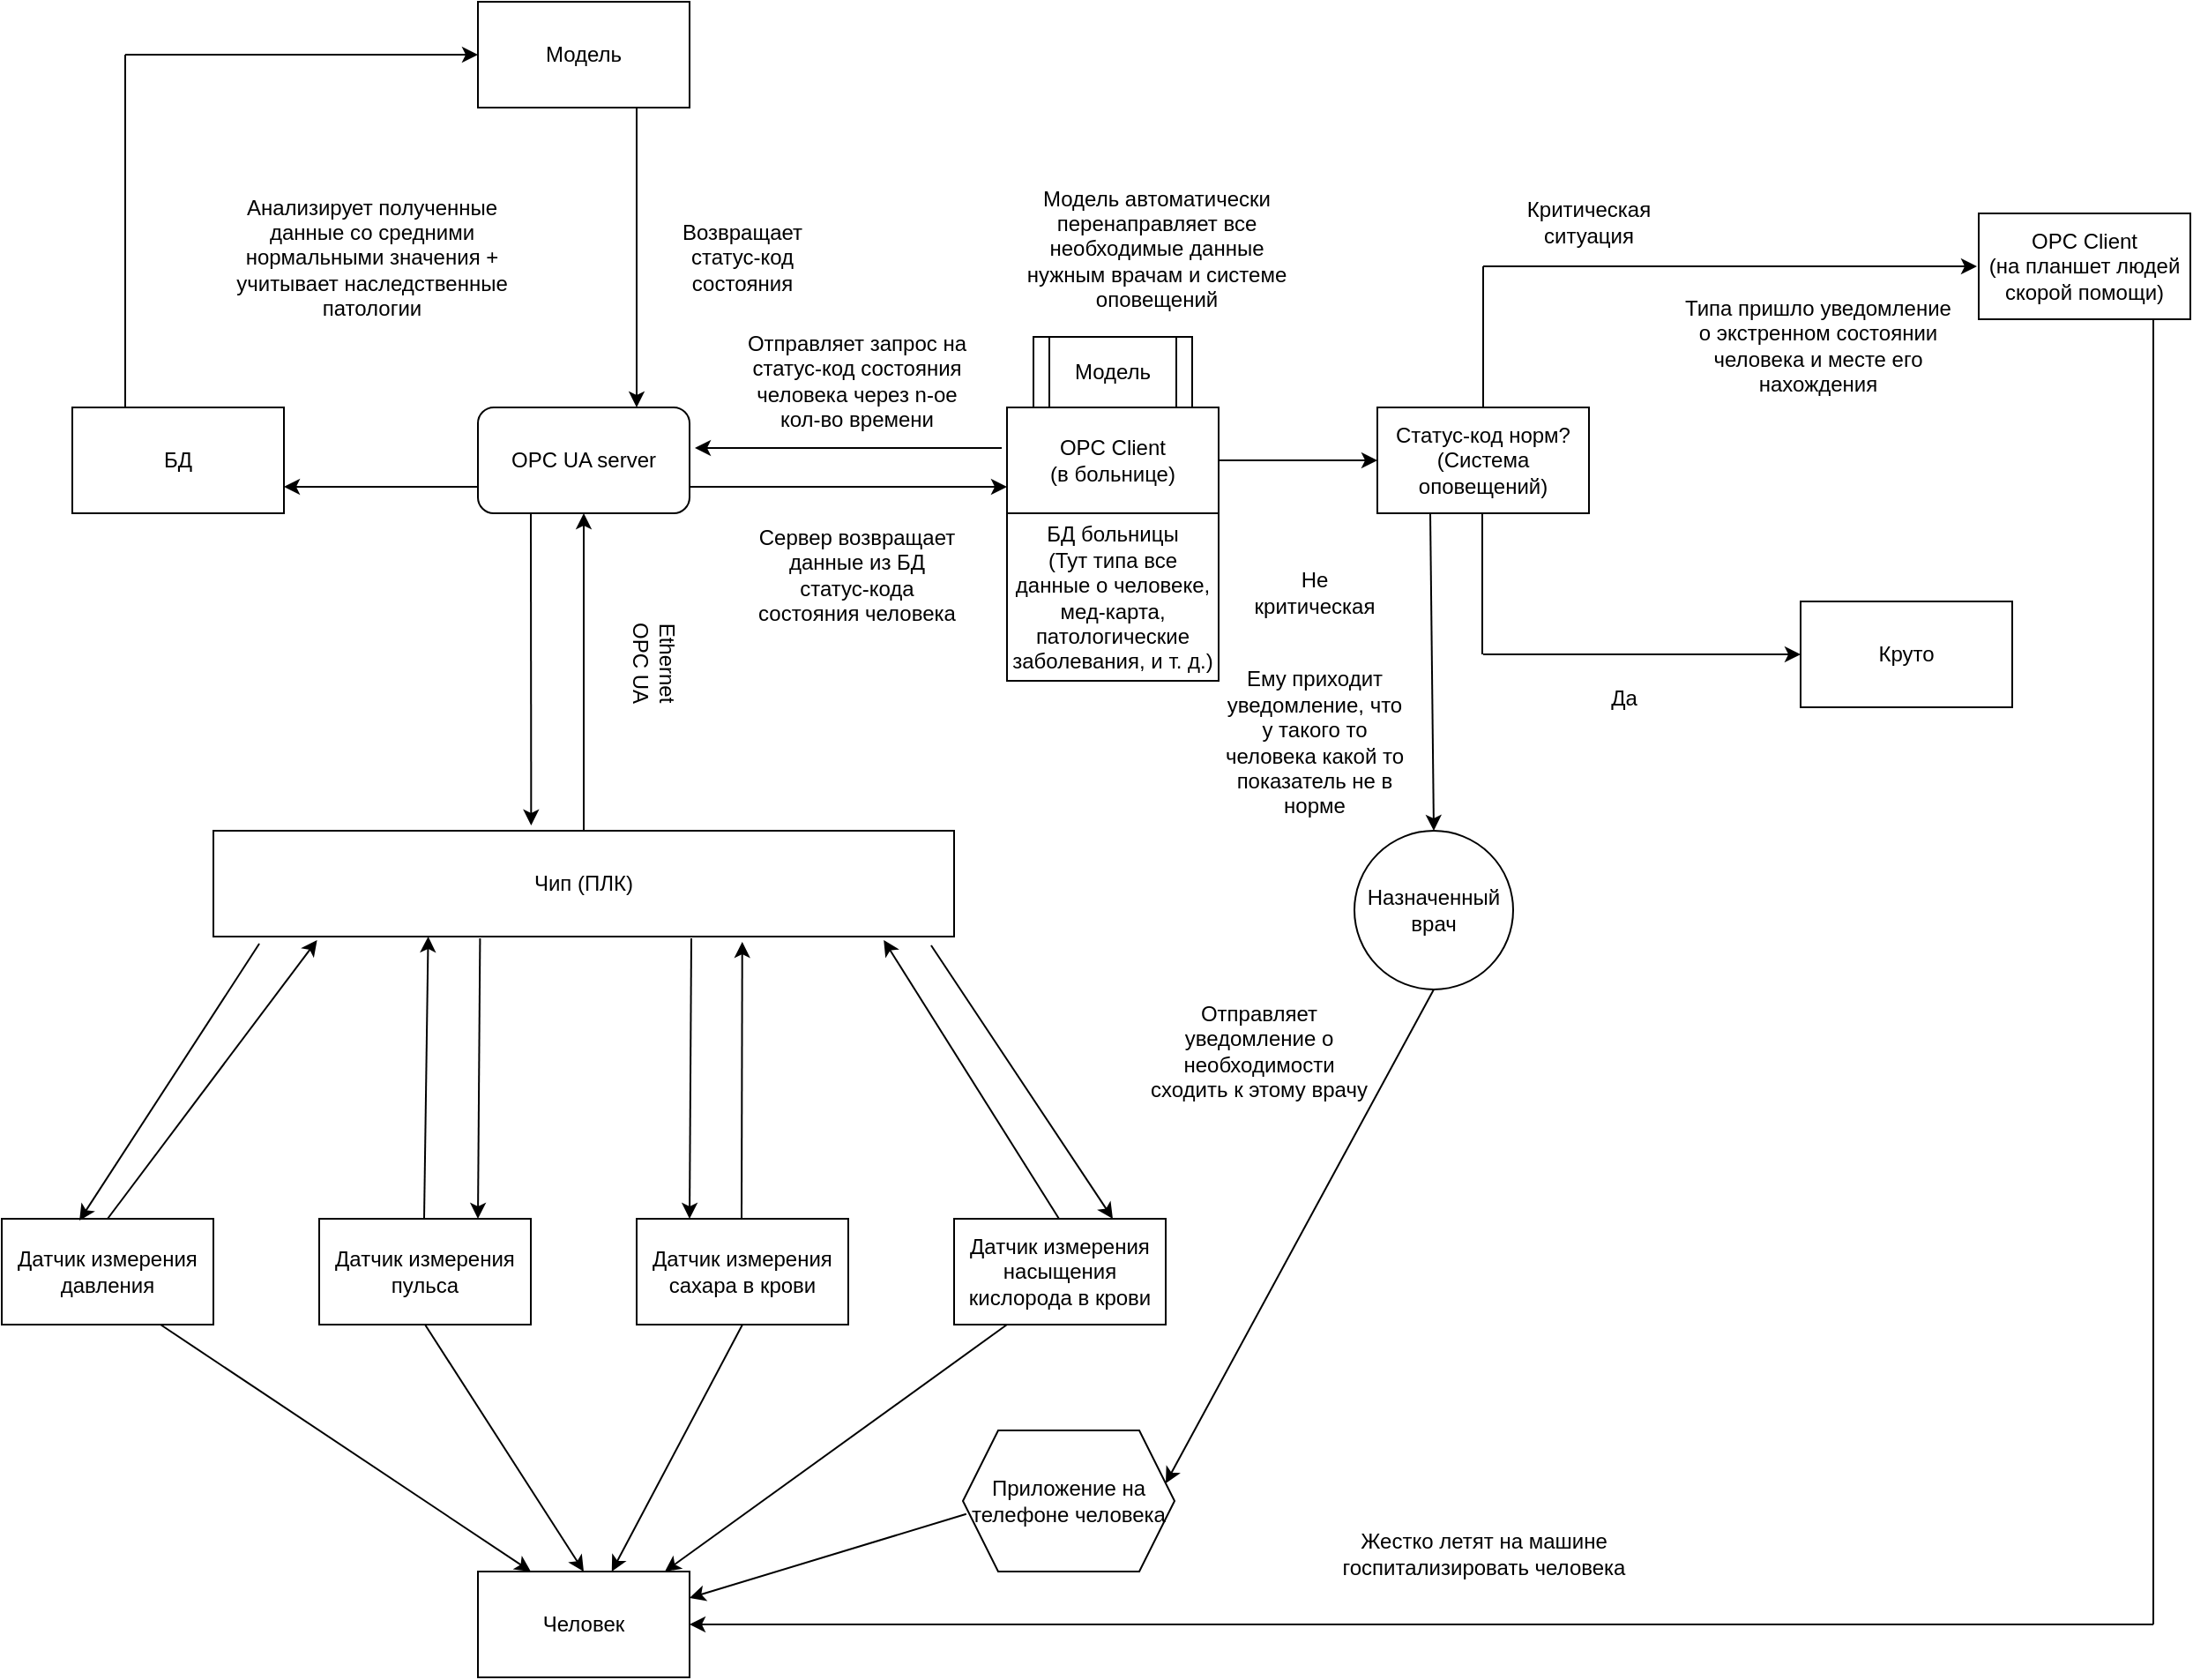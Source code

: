 <mxfile version="24.7.17">
  <diagram name="Страница — 1" id="6XMBp9L1VfkE9mPxl_Xd">
    <mxGraphModel dx="1247" dy="1850" grid="1" gridSize="10" guides="1" tooltips="1" connect="1" arrows="1" fold="1" page="1" pageScale="1" pageWidth="827" pageHeight="1169" math="0" shadow="0">
      <root>
        <mxCell id="0" />
        <mxCell id="1" parent="0" />
        <mxCell id="MZRtLLLQU-P84oF59TfC-1" value="Датчик измерения&lt;div&gt;давления&lt;/div&gt;" style="rounded=0;whiteSpace=wrap;html=1;" parent="1" vertex="1">
          <mxGeometry x="60" y="680" width="120" height="60" as="geometry" />
        </mxCell>
        <mxCell id="MZRtLLLQU-P84oF59TfC-2" value="Датчик измерения&lt;div&gt;пульса&lt;/div&gt;" style="rounded=0;whiteSpace=wrap;html=1;" parent="1" vertex="1">
          <mxGeometry x="240" y="680" width="120" height="60" as="geometry" />
        </mxCell>
        <mxCell id="MZRtLLLQU-P84oF59TfC-3" value="Датчик измерения сахара в крови" style="rounded=0;whiteSpace=wrap;html=1;" parent="1" vertex="1">
          <mxGeometry x="420" y="680" width="120" height="60" as="geometry" />
        </mxCell>
        <mxCell id="MZRtLLLQU-P84oF59TfC-4" value="Датчик измерения насыщения кислорода в крови" style="rounded=0;whiteSpace=wrap;html=1;" parent="1" vertex="1">
          <mxGeometry x="600" y="680" width="120" height="60" as="geometry" />
        </mxCell>
        <mxCell id="MZRtLLLQU-P84oF59TfC-5" value="" style="endArrow=classic;html=1;rounded=0;exitX=0.5;exitY=0;exitDx=0;exitDy=0;entryX=0.14;entryY=1.033;entryDx=0;entryDy=0;entryPerimeter=0;" parent="1" source="MZRtLLLQU-P84oF59TfC-1" target="MZRtLLLQU-P84oF59TfC-9" edge="1">
          <mxGeometry width="50" height="50" relative="1" as="geometry">
            <mxPoint x="420" y="560" as="sourcePoint" />
            <mxPoint x="280" y="520" as="targetPoint" />
          </mxGeometry>
        </mxCell>
        <mxCell id="MZRtLLLQU-P84oF59TfC-6" value="" style="endArrow=classic;html=1;rounded=0;exitX=0.5;exitY=0;exitDx=0;exitDy=0;entryX=0.29;entryY=1;entryDx=0;entryDy=0;entryPerimeter=0;" parent="1" target="MZRtLLLQU-P84oF59TfC-9" edge="1">
          <mxGeometry width="50" height="50" relative="1" as="geometry">
            <mxPoint x="299.5" y="680" as="sourcePoint" />
            <mxPoint x="299.5" y="600" as="targetPoint" />
          </mxGeometry>
        </mxCell>
        <mxCell id="MZRtLLLQU-P84oF59TfC-7" value="" style="endArrow=classic;html=1;rounded=0;exitX=0.5;exitY=0;exitDx=0;exitDy=0;entryX=0.714;entryY=1.05;entryDx=0;entryDy=0;entryPerimeter=0;" parent="1" target="MZRtLLLQU-P84oF59TfC-9" edge="1">
          <mxGeometry width="50" height="50" relative="1" as="geometry">
            <mxPoint x="479.5" y="680" as="sourcePoint" />
            <mxPoint x="479.5" y="600" as="targetPoint" />
          </mxGeometry>
        </mxCell>
        <mxCell id="MZRtLLLQU-P84oF59TfC-8" value="" style="endArrow=classic;html=1;rounded=0;exitX=0.5;exitY=0;exitDx=0;exitDy=0;entryX=0.905;entryY=1.033;entryDx=0;entryDy=0;entryPerimeter=0;" parent="1" target="MZRtLLLQU-P84oF59TfC-9" edge="1">
          <mxGeometry width="50" height="50" relative="1" as="geometry">
            <mxPoint x="659.5" y="680" as="sourcePoint" />
            <mxPoint x="659.5" y="600" as="targetPoint" />
          </mxGeometry>
        </mxCell>
        <mxCell id="MZRtLLLQU-P84oF59TfC-9" value="Чип (ПЛК)" style="rounded=0;whiteSpace=wrap;html=1;" parent="1" vertex="1">
          <mxGeometry x="180" y="460" width="420" height="60" as="geometry" />
        </mxCell>
        <mxCell id="MZRtLLLQU-P84oF59TfC-11" value="" style="endArrow=classic;html=1;rounded=0;exitX=0.5;exitY=0;exitDx=0;exitDy=0;entryX=0.5;entryY=1;entryDx=0;entryDy=0;" parent="1" source="MZRtLLLQU-P84oF59TfC-9" edge="1">
          <mxGeometry width="50" height="50" relative="1" as="geometry">
            <mxPoint x="370" y="400" as="sourcePoint" />
            <mxPoint x="390" y="280" as="targetPoint" />
          </mxGeometry>
        </mxCell>
        <mxCell id="MZRtLLLQU-P84oF59TfC-12" value="Ethernet OPC UA" style="text;html=1;align=center;verticalAlign=middle;whiteSpace=wrap;rounded=0;rotation=90;" parent="1" vertex="1">
          <mxGeometry x="400" y="350" width="60" height="30" as="geometry" />
        </mxCell>
        <mxCell id="MZRtLLLQU-P84oF59TfC-14" value="Модель" style="rounded=0;whiteSpace=wrap;html=1;" parent="1" vertex="1">
          <mxGeometry x="330" y="-10" width="120" height="60" as="geometry" />
        </mxCell>
        <mxCell id="MZRtLLLQU-P84oF59TfC-15" value="" style="endArrow=classic;html=1;rounded=0;entryX=0;entryY=0.5;entryDx=0;entryDy=0;" parent="1" target="MZRtLLLQU-P84oF59TfC-14" edge="1">
          <mxGeometry width="50" height="50" relative="1" as="geometry">
            <mxPoint x="130" y="20" as="sourcePoint" />
            <mxPoint x="210" y="-65" as="targetPoint" />
          </mxGeometry>
        </mxCell>
        <mxCell id="MZRtLLLQU-P84oF59TfC-16" value="Анализирует полученные данные со средними нормальными значения + учитывает наследственные патологии" style="text;html=1;align=center;verticalAlign=middle;whiteSpace=wrap;rounded=0;rotation=0;" parent="1" vertex="1">
          <mxGeometry x="190" y="90" width="160" height="90" as="geometry" />
        </mxCell>
        <mxCell id="MZRtLLLQU-P84oF59TfC-18" value="" style="endArrow=classic;html=1;rounded=0;exitX=0.75;exitY=1;exitDx=0;exitDy=0;entryX=0.75;entryY=0;entryDx=0;entryDy=0;" parent="1" source="MZRtLLLQU-P84oF59TfC-14" edge="1">
          <mxGeometry width="50" height="50" relative="1" as="geometry">
            <mxPoint x="470" y="380" as="sourcePoint" />
            <mxPoint x="420" y="220" as="targetPoint" />
          </mxGeometry>
        </mxCell>
        <mxCell id="MZRtLLLQU-P84oF59TfC-19" value="Возвращает статус-код состояния" style="text;html=1;align=center;verticalAlign=middle;whiteSpace=wrap;rounded=0;" parent="1" vertex="1">
          <mxGeometry x="450" y="120" width="60" height="30" as="geometry" />
        </mxCell>
        <mxCell id="MZRtLLLQU-P84oF59TfC-20" value="" style="endArrow=classic;html=1;rounded=0;entryX=0.367;entryY=0.017;entryDx=0;entryDy=0;entryPerimeter=0;exitX=0.062;exitY=1.067;exitDx=0;exitDy=0;exitPerimeter=0;" parent="1" source="MZRtLLLQU-P84oF59TfC-9" target="MZRtLLLQU-P84oF59TfC-1" edge="1">
          <mxGeometry width="50" height="50" relative="1" as="geometry">
            <mxPoint x="50" y="480" as="sourcePoint" />
            <mxPoint x="209" y="520" as="targetPoint" />
          </mxGeometry>
        </mxCell>
        <mxCell id="MZRtLLLQU-P84oF59TfC-21" value="" style="endArrow=classic;html=1;rounded=0;exitX=0.36;exitY=1.017;exitDx=0;exitDy=0;entryX=0.75;entryY=0;entryDx=0;entryDy=0;exitPerimeter=0;" parent="1" source="MZRtLLLQU-P84oF59TfC-9" target="MZRtLLLQU-P84oF59TfC-2" edge="1">
          <mxGeometry width="50" height="50" relative="1" as="geometry">
            <mxPoint x="420" y="690" as="sourcePoint" />
            <mxPoint x="422.5" y="530" as="targetPoint" />
          </mxGeometry>
        </mxCell>
        <mxCell id="MZRtLLLQU-P84oF59TfC-22" value="" style="endArrow=classic;html=1;rounded=0;exitX=0.36;exitY=1.017;exitDx=0;exitDy=0;entryX=0.75;entryY=0;entryDx=0;entryDy=0;exitPerimeter=0;" parent="1" edge="1">
          <mxGeometry width="50" height="50" relative="1" as="geometry">
            <mxPoint x="451" y="521" as="sourcePoint" />
            <mxPoint x="450" y="680" as="targetPoint" />
          </mxGeometry>
        </mxCell>
        <mxCell id="MZRtLLLQU-P84oF59TfC-23" value="" style="endArrow=classic;html=1;rounded=0;entryX=0.75;entryY=0;entryDx=0;entryDy=0;exitX=0.969;exitY=1.083;exitDx=0;exitDy=0;exitPerimeter=0;" parent="1" source="MZRtLLLQU-P84oF59TfC-9" target="MZRtLLLQU-P84oF59TfC-4" edge="1">
          <mxGeometry width="50" height="50" relative="1" as="geometry">
            <mxPoint x="732" y="506" as="sourcePoint" />
            <mxPoint x="630" y="663" as="targetPoint" />
          </mxGeometry>
        </mxCell>
        <mxCell id="MZRtLLLQU-P84oF59TfC-26" value="БД" style="rounded=0;whiteSpace=wrap;html=1;" parent="1" vertex="1">
          <mxGeometry x="100" y="220" width="120" height="60" as="geometry" />
        </mxCell>
        <mxCell id="MZRtLLLQU-P84oF59TfC-27" value="OPC UA server" style="rounded=1;whiteSpace=wrap;html=1;" parent="1" vertex="1">
          <mxGeometry x="330" y="220" width="120" height="60" as="geometry" />
        </mxCell>
        <mxCell id="MZRtLLLQU-P84oF59TfC-28" value="" style="endArrow=classic;html=1;rounded=0;entryX=1;entryY=0.75;entryDx=0;entryDy=0;exitX=0;exitY=0.75;exitDx=0;exitDy=0;" parent="1" source="MZRtLLLQU-P84oF59TfC-27" target="MZRtLLLQU-P84oF59TfC-26" edge="1">
          <mxGeometry width="50" height="50" relative="1" as="geometry">
            <mxPoint x="260" y="350" as="sourcePoint" />
            <mxPoint x="310" y="300" as="targetPoint" />
          </mxGeometry>
        </mxCell>
        <mxCell id="MZRtLLLQU-P84oF59TfC-31" value="" style="endArrow=none;html=1;rounded=0;exitX=0.25;exitY=0;exitDx=0;exitDy=0;" parent="1" source="MZRtLLLQU-P84oF59TfC-26" edge="1">
          <mxGeometry width="50" height="50" relative="1" as="geometry">
            <mxPoint x="130" y="210" as="sourcePoint" />
            <mxPoint x="130" y="20" as="targetPoint" />
          </mxGeometry>
        </mxCell>
        <mxCell id="MZRtLLLQU-P84oF59TfC-32" value="OPC Client&lt;div&gt;(в больнице)&lt;/div&gt;" style="rounded=0;whiteSpace=wrap;html=1;" parent="1" vertex="1">
          <mxGeometry x="630" y="220" width="120" height="60" as="geometry" />
        </mxCell>
        <mxCell id="MZRtLLLQU-P84oF59TfC-34" value="" style="endArrow=classic;html=1;rounded=0;exitX=-0.025;exitY=0.383;exitDx=0;exitDy=0;exitPerimeter=0;entryX=1.025;entryY=0.383;entryDx=0;entryDy=0;entryPerimeter=0;" parent="1" source="MZRtLLLQU-P84oF59TfC-32" target="MZRtLLLQU-P84oF59TfC-27" edge="1">
          <mxGeometry width="50" height="50" relative="1" as="geometry">
            <mxPoint x="480" y="230" as="sourcePoint" />
            <mxPoint x="530" y="180" as="targetPoint" />
          </mxGeometry>
        </mxCell>
        <mxCell id="MZRtLLLQU-P84oF59TfC-35" value="Отправляет запрос на статус-код состояния человека через n-ое кол-во времени" style="text;html=1;align=center;verticalAlign=middle;whiteSpace=wrap;rounded=0;" parent="1" vertex="1">
          <mxGeometry x="480" y="180" width="130" height="50" as="geometry" />
        </mxCell>
        <mxCell id="MZRtLLLQU-P84oF59TfC-36" value="" style="endArrow=classic;html=1;rounded=0;exitX=0.25;exitY=1;exitDx=0;exitDy=0;entryX=0.429;entryY=-0.05;entryDx=0;entryDy=0;entryPerimeter=0;" parent="1" source="MZRtLLLQU-P84oF59TfC-27" target="MZRtLLLQU-P84oF59TfC-9" edge="1">
          <mxGeometry width="50" height="50" relative="1" as="geometry">
            <mxPoint x="314" y="380" as="sourcePoint" />
            <mxPoint x="140" y="380" as="targetPoint" />
          </mxGeometry>
        </mxCell>
        <mxCell id="MZRtLLLQU-P84oF59TfC-37" value="" style="endArrow=classic;html=1;rounded=0;entryX=0;entryY=0.75;entryDx=0;entryDy=0;exitX=1;exitY=0.75;exitDx=0;exitDy=0;" parent="1" source="MZRtLLLQU-P84oF59TfC-27" target="MZRtLLLQU-P84oF59TfC-32" edge="1">
          <mxGeometry width="50" height="50" relative="1" as="geometry">
            <mxPoint x="570" y="300" as="sourcePoint" />
            <mxPoint x="460" y="300" as="targetPoint" />
          </mxGeometry>
        </mxCell>
        <mxCell id="MZRtLLLQU-P84oF59TfC-38" value="Сервер возвращает данные из БД статус-кода состояния человека" style="text;html=1;align=center;verticalAlign=middle;whiteSpace=wrap;rounded=0;" parent="1" vertex="1">
          <mxGeometry x="485" y="270" width="120" height="90" as="geometry" />
        </mxCell>
        <mxCell id="MZRtLLLQU-P84oF59TfC-45" value="Статус-код норм?&lt;div&gt;(Система оповещений)&lt;/div&gt;" style="rounded=0;whiteSpace=wrap;html=1;" parent="1" vertex="1">
          <mxGeometry x="840" y="220" width="120" height="60" as="geometry" />
        </mxCell>
        <mxCell id="MZRtLLLQU-P84oF59TfC-46" value="" style="endArrow=none;html=1;rounded=0;" parent="1" edge="1">
          <mxGeometry width="50" height="50" relative="1" as="geometry">
            <mxPoint x="900" y="220" as="sourcePoint" />
            <mxPoint x="900" y="140" as="targetPoint" />
          </mxGeometry>
        </mxCell>
        <mxCell id="MZRtLLLQU-P84oF59TfC-47" value="" style="endArrow=classic;html=1;rounded=0;" parent="1" edge="1">
          <mxGeometry width="50" height="50" relative="1" as="geometry">
            <mxPoint x="900" y="140" as="sourcePoint" />
            <mxPoint x="1180" y="140" as="targetPoint" />
          </mxGeometry>
        </mxCell>
        <mxCell id="MZRtLLLQU-P84oF59TfC-48" value="" style="endArrow=none;html=1;rounded=0;" parent="1" edge="1">
          <mxGeometry width="50" height="50" relative="1" as="geometry">
            <mxPoint x="899.5" y="360" as="sourcePoint" />
            <mxPoint x="899.5" y="280" as="targetPoint" />
          </mxGeometry>
        </mxCell>
        <mxCell id="MZRtLLLQU-P84oF59TfC-49" value="" style="endArrow=classic;html=1;rounded=0;" parent="1" edge="1">
          <mxGeometry width="50" height="50" relative="1" as="geometry">
            <mxPoint x="900" y="360" as="sourcePoint" />
            <mxPoint x="1080" y="360" as="targetPoint" />
          </mxGeometry>
        </mxCell>
        <mxCell id="MZRtLLLQU-P84oF59TfC-50" value="Критическая ситуация" style="text;html=1;align=center;verticalAlign=middle;whiteSpace=wrap;rounded=0;" parent="1" vertex="1">
          <mxGeometry x="920" y="100" width="80" height="30" as="geometry" />
        </mxCell>
        <mxCell id="MZRtLLLQU-P84oF59TfC-51" value="Да" style="text;html=1;align=center;verticalAlign=middle;whiteSpace=wrap;rounded=0;" parent="1" vertex="1">
          <mxGeometry x="950" y="370" width="60" height="30" as="geometry" />
        </mxCell>
        <mxCell id="MZRtLLLQU-P84oF59TfC-52" value="OPC Client&lt;br&gt;(на планшет людей скорой помощи)" style="rounded=0;whiteSpace=wrap;html=1;" parent="1" vertex="1">
          <mxGeometry x="1181" y="110" width="120" height="60" as="geometry" />
        </mxCell>
        <mxCell id="MZRtLLLQU-P84oF59TfC-53" value="Типа пришло уведомление о экстренном состоянии человека и месте его нахождения" style="text;html=1;align=center;verticalAlign=middle;whiteSpace=wrap;rounded=0;" parent="1" vertex="1">
          <mxGeometry x="1010" y="150" width="160" height="70" as="geometry" />
        </mxCell>
        <mxCell id="MZRtLLLQU-P84oF59TfC-54" value="" style="endArrow=classic;html=1;rounded=0;exitX=0.5;exitY=1;exitDx=0;exitDy=0;" parent="1" source="MZRtLLLQU-P84oF59TfC-3" target="MZRtLLLQU-P84oF59TfC-55" edge="1">
          <mxGeometry width="50" height="50" relative="1" as="geometry">
            <mxPoint x="440" y="830" as="sourcePoint" />
            <mxPoint x="480" y="840" as="targetPoint" />
          </mxGeometry>
        </mxCell>
        <mxCell id="MZRtLLLQU-P84oF59TfC-55" value="Человек" style="rounded=0;whiteSpace=wrap;html=1;" parent="1" vertex="1">
          <mxGeometry x="330" y="880" width="120" height="60" as="geometry" />
        </mxCell>
        <mxCell id="MZRtLLLQU-P84oF59TfC-56" value="" style="endArrow=classic;html=1;rounded=0;exitX=0.25;exitY=1;exitDx=0;exitDy=0;" parent="1" source="MZRtLLLQU-P84oF59TfC-4" edge="1">
          <mxGeometry width="50" height="50" relative="1" as="geometry">
            <mxPoint x="510" y="740" as="sourcePoint" />
            <mxPoint x="436" y="880" as="targetPoint" />
          </mxGeometry>
        </mxCell>
        <mxCell id="MZRtLLLQU-P84oF59TfC-57" value="" style="endArrow=classic;html=1;rounded=0;exitX=0.5;exitY=1;exitDx=0;exitDy=0;entryX=0.5;entryY=0;entryDx=0;entryDy=0;" parent="1" source="MZRtLLLQU-P84oF59TfC-2" target="MZRtLLLQU-P84oF59TfC-55" edge="1">
          <mxGeometry width="50" height="50" relative="1" as="geometry">
            <mxPoint x="400" y="740" as="sourcePoint" />
            <mxPoint x="326" y="880" as="targetPoint" />
          </mxGeometry>
        </mxCell>
        <mxCell id="MZRtLLLQU-P84oF59TfC-58" value="" style="endArrow=classic;html=1;rounded=0;exitX=0.75;exitY=1;exitDx=0;exitDy=0;entryX=0.25;entryY=0;entryDx=0;entryDy=0;" parent="1" source="MZRtLLLQU-P84oF59TfC-1" target="MZRtLLLQU-P84oF59TfC-55" edge="1">
          <mxGeometry width="50" height="50" relative="1" as="geometry">
            <mxPoint x="640" y="750" as="sourcePoint" />
            <mxPoint x="446" y="890" as="targetPoint" />
          </mxGeometry>
        </mxCell>
        <mxCell id="MZRtLLLQU-P84oF59TfC-60" value="Круто" style="rounded=0;whiteSpace=wrap;html=1;" parent="1" vertex="1">
          <mxGeometry x="1080" y="330" width="120" height="60" as="geometry" />
        </mxCell>
        <mxCell id="iaYrM7H6tAbTWs1l4v-6-1" value="" style="endArrow=none;html=1;rounded=0;" edge="1" parent="1">
          <mxGeometry width="50" height="50" relative="1" as="geometry">
            <mxPoint x="1280" y="910" as="sourcePoint" />
            <mxPoint x="1280" y="170" as="targetPoint" />
          </mxGeometry>
        </mxCell>
        <mxCell id="iaYrM7H6tAbTWs1l4v-6-2" value="" style="endArrow=classic;html=1;rounded=0;entryX=1;entryY=0.5;entryDx=0;entryDy=0;" edge="1" parent="1" target="MZRtLLLQU-P84oF59TfC-55">
          <mxGeometry width="50" height="50" relative="1" as="geometry">
            <mxPoint x="1280" y="910" as="sourcePoint" />
            <mxPoint x="760" y="670" as="targetPoint" />
          </mxGeometry>
        </mxCell>
        <mxCell id="iaYrM7H6tAbTWs1l4v-6-3" value="Жестко летят на машине госпитализировать человека" style="text;html=1;align=center;verticalAlign=middle;whiteSpace=wrap;rounded=0;" vertex="1" parent="1">
          <mxGeometry x="813.5" y="840" width="173" height="60" as="geometry" />
        </mxCell>
        <mxCell id="iaYrM7H6tAbTWs1l4v-6-4" value="Не критическая" style="text;html=1;align=center;verticalAlign=middle;whiteSpace=wrap;rounded=0;" vertex="1" parent="1">
          <mxGeometry x="765.75" y="310" width="77" height="30" as="geometry" />
        </mxCell>
        <mxCell id="iaYrM7H6tAbTWs1l4v-6-9" value="Назначенный врач" style="ellipse;whiteSpace=wrap;html=1;aspect=fixed;" vertex="1" parent="1">
          <mxGeometry x="827" y="460" width="90" height="90" as="geometry" />
        </mxCell>
        <mxCell id="iaYrM7H6tAbTWs1l4v-6-10" value="" style="endArrow=classic;html=1;rounded=0;exitX=0.25;exitY=1;exitDx=0;exitDy=0;entryX=0.5;entryY=0;entryDx=0;entryDy=0;" edge="1" parent="1" source="MZRtLLLQU-P84oF59TfC-45" target="iaYrM7H6tAbTWs1l4v-6-9">
          <mxGeometry width="50" height="50" relative="1" as="geometry">
            <mxPoint x="770" y="460" as="sourcePoint" />
            <mxPoint x="820" y="410" as="targetPoint" />
          </mxGeometry>
        </mxCell>
        <mxCell id="iaYrM7H6tAbTWs1l4v-6-11" value="Ему приходит уведомление, что у такого то человека какой то показатель не в норме" style="text;html=1;align=center;verticalAlign=middle;whiteSpace=wrap;rounded=0;" vertex="1" parent="1">
          <mxGeometry x="750" y="360" width="108.5" height="100" as="geometry" />
        </mxCell>
        <mxCell id="iaYrM7H6tAbTWs1l4v-6-12" value="Модель" style="shape=process;whiteSpace=wrap;html=1;backgroundOutline=1;" vertex="1" parent="1">
          <mxGeometry x="645" y="180" width="90" height="40" as="geometry" />
        </mxCell>
        <mxCell id="iaYrM7H6tAbTWs1l4v-6-13" value="Модель автоматически перенаправляет все необходимые данные нужным врачам и системе оповещений" style="text;html=1;align=center;verticalAlign=middle;whiteSpace=wrap;rounded=0;" vertex="1" parent="1">
          <mxGeometry x="630" y="90" width="170" height="80" as="geometry" />
        </mxCell>
        <mxCell id="iaYrM7H6tAbTWs1l4v-6-14" value="" style="endArrow=classic;html=1;rounded=0;exitX=1;exitY=0.5;exitDx=0;exitDy=0;entryX=0;entryY=0.5;entryDx=0;entryDy=0;" edge="1" parent="1" source="MZRtLLLQU-P84oF59TfC-32" target="MZRtLLLQU-P84oF59TfC-45">
          <mxGeometry width="50" height="50" relative="1" as="geometry">
            <mxPoint x="990" y="280" as="sourcePoint" />
            <mxPoint x="1040" y="230" as="targetPoint" />
          </mxGeometry>
        </mxCell>
        <mxCell id="iaYrM7H6tAbTWs1l4v-6-15" value="" style="endArrow=classic;html=1;rounded=0;exitX=0.5;exitY=1;exitDx=0;exitDy=0;" edge="1" parent="1" source="iaYrM7H6tAbTWs1l4v-6-9">
          <mxGeometry width="50" height="50" relative="1" as="geometry">
            <mxPoint x="670" y="630" as="sourcePoint" />
            <mxPoint x="720" y="830" as="targetPoint" />
          </mxGeometry>
        </mxCell>
        <mxCell id="iaYrM7H6tAbTWs1l4v-6-16" value="Приложение на телефоне человека" style="shape=hexagon;perimeter=hexagonPerimeter2;whiteSpace=wrap;html=1;fixedSize=1;" vertex="1" parent="1">
          <mxGeometry x="605" y="800" width="120" height="80" as="geometry" />
        </mxCell>
        <mxCell id="iaYrM7H6tAbTWs1l4v-6-17" value="Отправляет уведомление о необходимости сходить к этому врачу" style="text;html=1;align=center;verticalAlign=middle;whiteSpace=wrap;rounded=0;" vertex="1" parent="1">
          <mxGeometry x="710" y="552" width="125.75" height="65" as="geometry" />
        </mxCell>
        <mxCell id="iaYrM7H6tAbTWs1l4v-6-18" value="" style="endArrow=classic;html=1;rounded=0;entryX=1;entryY=0.25;entryDx=0;entryDy=0;exitX=0.016;exitY=0.592;exitDx=0;exitDy=0;exitPerimeter=0;" edge="1" parent="1" source="iaYrM7H6tAbTWs1l4v-6-16" target="MZRtLLLQU-P84oF59TfC-55">
          <mxGeometry width="50" height="50" relative="1" as="geometry">
            <mxPoint x="600" y="840" as="sourcePoint" />
            <mxPoint x="720" y="760" as="targetPoint" />
          </mxGeometry>
        </mxCell>
        <mxCell id="iaYrM7H6tAbTWs1l4v-6-20" value="БД больницы&lt;div&gt;(Тут типа все данные о человеке, мед-карта, патологические заболевания, и т. д.)&lt;/div&gt;" style="rounded=0;whiteSpace=wrap;html=1;" vertex="1" parent="1">
          <mxGeometry x="630" y="280" width="120" height="95" as="geometry" />
        </mxCell>
      </root>
    </mxGraphModel>
  </diagram>
</mxfile>
